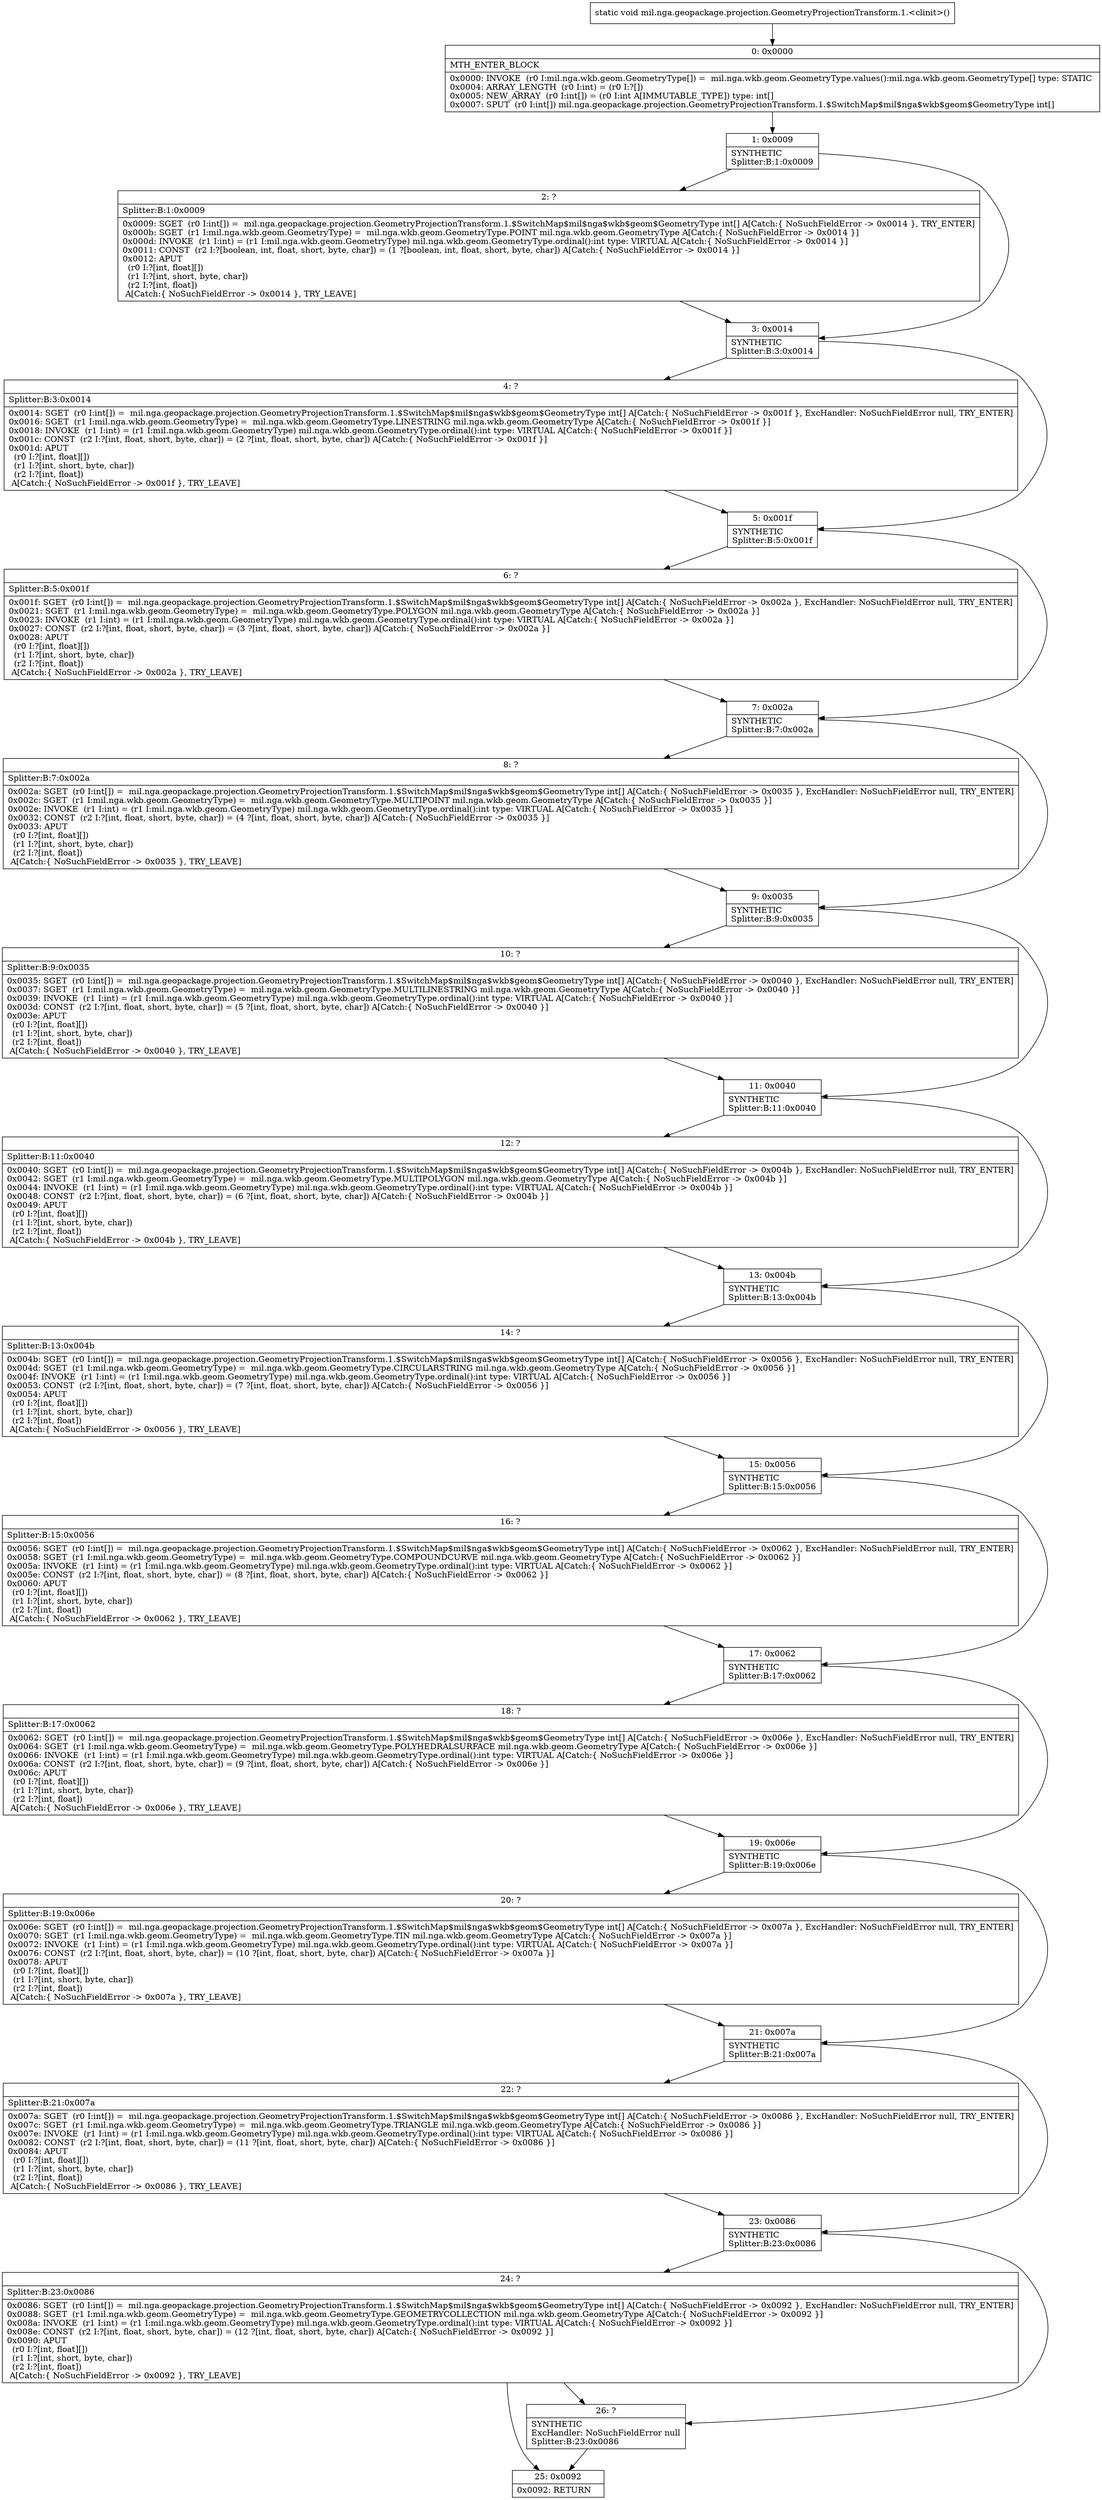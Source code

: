 digraph "CFG formil.nga.geopackage.projection.GeometryProjectionTransform.1.\<clinit\>()V" {
Node_0 [shape=record,label="{0\:\ 0x0000|MTH_ENTER_BLOCK\l|0x0000: INVOKE  (r0 I:mil.nga.wkb.geom.GeometryType[]) =  mil.nga.wkb.geom.GeometryType.values():mil.nga.wkb.geom.GeometryType[] type: STATIC \l0x0004: ARRAY_LENGTH  (r0 I:int) = (r0 I:?[]) \l0x0005: NEW_ARRAY  (r0 I:int[]) = (r0 I:int A[IMMUTABLE_TYPE]) type: int[] \l0x0007: SPUT  (r0 I:int[]) mil.nga.geopackage.projection.GeometryProjectionTransform.1.$SwitchMap$mil$nga$wkb$geom$GeometryType int[] \l}"];
Node_1 [shape=record,label="{1\:\ 0x0009|SYNTHETIC\lSplitter:B:1:0x0009\l}"];
Node_2 [shape=record,label="{2\:\ ?|Splitter:B:1:0x0009\l|0x0009: SGET  (r0 I:int[]) =  mil.nga.geopackage.projection.GeometryProjectionTransform.1.$SwitchMap$mil$nga$wkb$geom$GeometryType int[] A[Catch:\{ NoSuchFieldError \-\> 0x0014 \}, TRY_ENTER]\l0x000b: SGET  (r1 I:mil.nga.wkb.geom.GeometryType) =  mil.nga.wkb.geom.GeometryType.POINT mil.nga.wkb.geom.GeometryType A[Catch:\{ NoSuchFieldError \-\> 0x0014 \}]\l0x000d: INVOKE  (r1 I:int) = (r1 I:mil.nga.wkb.geom.GeometryType) mil.nga.wkb.geom.GeometryType.ordinal():int type: VIRTUAL A[Catch:\{ NoSuchFieldError \-\> 0x0014 \}]\l0x0011: CONST  (r2 I:?[boolean, int, float, short, byte, char]) = (1 ?[boolean, int, float, short, byte, char]) A[Catch:\{ NoSuchFieldError \-\> 0x0014 \}]\l0x0012: APUT  \l  (r0 I:?[int, float][])\l  (r1 I:?[int, short, byte, char])\l  (r2 I:?[int, float])\l A[Catch:\{ NoSuchFieldError \-\> 0x0014 \}, TRY_LEAVE]\l}"];
Node_3 [shape=record,label="{3\:\ 0x0014|SYNTHETIC\lSplitter:B:3:0x0014\l}"];
Node_4 [shape=record,label="{4\:\ ?|Splitter:B:3:0x0014\l|0x0014: SGET  (r0 I:int[]) =  mil.nga.geopackage.projection.GeometryProjectionTransform.1.$SwitchMap$mil$nga$wkb$geom$GeometryType int[] A[Catch:\{ NoSuchFieldError \-\> 0x001f \}, ExcHandler: NoSuchFieldError null, TRY_ENTER]\l0x0016: SGET  (r1 I:mil.nga.wkb.geom.GeometryType) =  mil.nga.wkb.geom.GeometryType.LINESTRING mil.nga.wkb.geom.GeometryType A[Catch:\{ NoSuchFieldError \-\> 0x001f \}]\l0x0018: INVOKE  (r1 I:int) = (r1 I:mil.nga.wkb.geom.GeometryType) mil.nga.wkb.geom.GeometryType.ordinal():int type: VIRTUAL A[Catch:\{ NoSuchFieldError \-\> 0x001f \}]\l0x001c: CONST  (r2 I:?[int, float, short, byte, char]) = (2 ?[int, float, short, byte, char]) A[Catch:\{ NoSuchFieldError \-\> 0x001f \}]\l0x001d: APUT  \l  (r0 I:?[int, float][])\l  (r1 I:?[int, short, byte, char])\l  (r2 I:?[int, float])\l A[Catch:\{ NoSuchFieldError \-\> 0x001f \}, TRY_LEAVE]\l}"];
Node_5 [shape=record,label="{5\:\ 0x001f|SYNTHETIC\lSplitter:B:5:0x001f\l}"];
Node_6 [shape=record,label="{6\:\ ?|Splitter:B:5:0x001f\l|0x001f: SGET  (r0 I:int[]) =  mil.nga.geopackage.projection.GeometryProjectionTransform.1.$SwitchMap$mil$nga$wkb$geom$GeometryType int[] A[Catch:\{ NoSuchFieldError \-\> 0x002a \}, ExcHandler: NoSuchFieldError null, TRY_ENTER]\l0x0021: SGET  (r1 I:mil.nga.wkb.geom.GeometryType) =  mil.nga.wkb.geom.GeometryType.POLYGON mil.nga.wkb.geom.GeometryType A[Catch:\{ NoSuchFieldError \-\> 0x002a \}]\l0x0023: INVOKE  (r1 I:int) = (r1 I:mil.nga.wkb.geom.GeometryType) mil.nga.wkb.geom.GeometryType.ordinal():int type: VIRTUAL A[Catch:\{ NoSuchFieldError \-\> 0x002a \}]\l0x0027: CONST  (r2 I:?[int, float, short, byte, char]) = (3 ?[int, float, short, byte, char]) A[Catch:\{ NoSuchFieldError \-\> 0x002a \}]\l0x0028: APUT  \l  (r0 I:?[int, float][])\l  (r1 I:?[int, short, byte, char])\l  (r2 I:?[int, float])\l A[Catch:\{ NoSuchFieldError \-\> 0x002a \}, TRY_LEAVE]\l}"];
Node_7 [shape=record,label="{7\:\ 0x002a|SYNTHETIC\lSplitter:B:7:0x002a\l}"];
Node_8 [shape=record,label="{8\:\ ?|Splitter:B:7:0x002a\l|0x002a: SGET  (r0 I:int[]) =  mil.nga.geopackage.projection.GeometryProjectionTransform.1.$SwitchMap$mil$nga$wkb$geom$GeometryType int[] A[Catch:\{ NoSuchFieldError \-\> 0x0035 \}, ExcHandler: NoSuchFieldError null, TRY_ENTER]\l0x002c: SGET  (r1 I:mil.nga.wkb.geom.GeometryType) =  mil.nga.wkb.geom.GeometryType.MULTIPOINT mil.nga.wkb.geom.GeometryType A[Catch:\{ NoSuchFieldError \-\> 0x0035 \}]\l0x002e: INVOKE  (r1 I:int) = (r1 I:mil.nga.wkb.geom.GeometryType) mil.nga.wkb.geom.GeometryType.ordinal():int type: VIRTUAL A[Catch:\{ NoSuchFieldError \-\> 0x0035 \}]\l0x0032: CONST  (r2 I:?[int, float, short, byte, char]) = (4 ?[int, float, short, byte, char]) A[Catch:\{ NoSuchFieldError \-\> 0x0035 \}]\l0x0033: APUT  \l  (r0 I:?[int, float][])\l  (r1 I:?[int, short, byte, char])\l  (r2 I:?[int, float])\l A[Catch:\{ NoSuchFieldError \-\> 0x0035 \}, TRY_LEAVE]\l}"];
Node_9 [shape=record,label="{9\:\ 0x0035|SYNTHETIC\lSplitter:B:9:0x0035\l}"];
Node_10 [shape=record,label="{10\:\ ?|Splitter:B:9:0x0035\l|0x0035: SGET  (r0 I:int[]) =  mil.nga.geopackage.projection.GeometryProjectionTransform.1.$SwitchMap$mil$nga$wkb$geom$GeometryType int[] A[Catch:\{ NoSuchFieldError \-\> 0x0040 \}, ExcHandler: NoSuchFieldError null, TRY_ENTER]\l0x0037: SGET  (r1 I:mil.nga.wkb.geom.GeometryType) =  mil.nga.wkb.geom.GeometryType.MULTILINESTRING mil.nga.wkb.geom.GeometryType A[Catch:\{ NoSuchFieldError \-\> 0x0040 \}]\l0x0039: INVOKE  (r1 I:int) = (r1 I:mil.nga.wkb.geom.GeometryType) mil.nga.wkb.geom.GeometryType.ordinal():int type: VIRTUAL A[Catch:\{ NoSuchFieldError \-\> 0x0040 \}]\l0x003d: CONST  (r2 I:?[int, float, short, byte, char]) = (5 ?[int, float, short, byte, char]) A[Catch:\{ NoSuchFieldError \-\> 0x0040 \}]\l0x003e: APUT  \l  (r0 I:?[int, float][])\l  (r1 I:?[int, short, byte, char])\l  (r2 I:?[int, float])\l A[Catch:\{ NoSuchFieldError \-\> 0x0040 \}, TRY_LEAVE]\l}"];
Node_11 [shape=record,label="{11\:\ 0x0040|SYNTHETIC\lSplitter:B:11:0x0040\l}"];
Node_12 [shape=record,label="{12\:\ ?|Splitter:B:11:0x0040\l|0x0040: SGET  (r0 I:int[]) =  mil.nga.geopackage.projection.GeometryProjectionTransform.1.$SwitchMap$mil$nga$wkb$geom$GeometryType int[] A[Catch:\{ NoSuchFieldError \-\> 0x004b \}, ExcHandler: NoSuchFieldError null, TRY_ENTER]\l0x0042: SGET  (r1 I:mil.nga.wkb.geom.GeometryType) =  mil.nga.wkb.geom.GeometryType.MULTIPOLYGON mil.nga.wkb.geom.GeometryType A[Catch:\{ NoSuchFieldError \-\> 0x004b \}]\l0x0044: INVOKE  (r1 I:int) = (r1 I:mil.nga.wkb.geom.GeometryType) mil.nga.wkb.geom.GeometryType.ordinal():int type: VIRTUAL A[Catch:\{ NoSuchFieldError \-\> 0x004b \}]\l0x0048: CONST  (r2 I:?[int, float, short, byte, char]) = (6 ?[int, float, short, byte, char]) A[Catch:\{ NoSuchFieldError \-\> 0x004b \}]\l0x0049: APUT  \l  (r0 I:?[int, float][])\l  (r1 I:?[int, short, byte, char])\l  (r2 I:?[int, float])\l A[Catch:\{ NoSuchFieldError \-\> 0x004b \}, TRY_LEAVE]\l}"];
Node_13 [shape=record,label="{13\:\ 0x004b|SYNTHETIC\lSplitter:B:13:0x004b\l}"];
Node_14 [shape=record,label="{14\:\ ?|Splitter:B:13:0x004b\l|0x004b: SGET  (r0 I:int[]) =  mil.nga.geopackage.projection.GeometryProjectionTransform.1.$SwitchMap$mil$nga$wkb$geom$GeometryType int[] A[Catch:\{ NoSuchFieldError \-\> 0x0056 \}, ExcHandler: NoSuchFieldError null, TRY_ENTER]\l0x004d: SGET  (r1 I:mil.nga.wkb.geom.GeometryType) =  mil.nga.wkb.geom.GeometryType.CIRCULARSTRING mil.nga.wkb.geom.GeometryType A[Catch:\{ NoSuchFieldError \-\> 0x0056 \}]\l0x004f: INVOKE  (r1 I:int) = (r1 I:mil.nga.wkb.geom.GeometryType) mil.nga.wkb.geom.GeometryType.ordinal():int type: VIRTUAL A[Catch:\{ NoSuchFieldError \-\> 0x0056 \}]\l0x0053: CONST  (r2 I:?[int, float, short, byte, char]) = (7 ?[int, float, short, byte, char]) A[Catch:\{ NoSuchFieldError \-\> 0x0056 \}]\l0x0054: APUT  \l  (r0 I:?[int, float][])\l  (r1 I:?[int, short, byte, char])\l  (r2 I:?[int, float])\l A[Catch:\{ NoSuchFieldError \-\> 0x0056 \}, TRY_LEAVE]\l}"];
Node_15 [shape=record,label="{15\:\ 0x0056|SYNTHETIC\lSplitter:B:15:0x0056\l}"];
Node_16 [shape=record,label="{16\:\ ?|Splitter:B:15:0x0056\l|0x0056: SGET  (r0 I:int[]) =  mil.nga.geopackage.projection.GeometryProjectionTransform.1.$SwitchMap$mil$nga$wkb$geom$GeometryType int[] A[Catch:\{ NoSuchFieldError \-\> 0x0062 \}, ExcHandler: NoSuchFieldError null, TRY_ENTER]\l0x0058: SGET  (r1 I:mil.nga.wkb.geom.GeometryType) =  mil.nga.wkb.geom.GeometryType.COMPOUNDCURVE mil.nga.wkb.geom.GeometryType A[Catch:\{ NoSuchFieldError \-\> 0x0062 \}]\l0x005a: INVOKE  (r1 I:int) = (r1 I:mil.nga.wkb.geom.GeometryType) mil.nga.wkb.geom.GeometryType.ordinal():int type: VIRTUAL A[Catch:\{ NoSuchFieldError \-\> 0x0062 \}]\l0x005e: CONST  (r2 I:?[int, float, short, byte, char]) = (8 ?[int, float, short, byte, char]) A[Catch:\{ NoSuchFieldError \-\> 0x0062 \}]\l0x0060: APUT  \l  (r0 I:?[int, float][])\l  (r1 I:?[int, short, byte, char])\l  (r2 I:?[int, float])\l A[Catch:\{ NoSuchFieldError \-\> 0x0062 \}, TRY_LEAVE]\l}"];
Node_17 [shape=record,label="{17\:\ 0x0062|SYNTHETIC\lSplitter:B:17:0x0062\l}"];
Node_18 [shape=record,label="{18\:\ ?|Splitter:B:17:0x0062\l|0x0062: SGET  (r0 I:int[]) =  mil.nga.geopackage.projection.GeometryProjectionTransform.1.$SwitchMap$mil$nga$wkb$geom$GeometryType int[] A[Catch:\{ NoSuchFieldError \-\> 0x006e \}, ExcHandler: NoSuchFieldError null, TRY_ENTER]\l0x0064: SGET  (r1 I:mil.nga.wkb.geom.GeometryType) =  mil.nga.wkb.geom.GeometryType.POLYHEDRALSURFACE mil.nga.wkb.geom.GeometryType A[Catch:\{ NoSuchFieldError \-\> 0x006e \}]\l0x0066: INVOKE  (r1 I:int) = (r1 I:mil.nga.wkb.geom.GeometryType) mil.nga.wkb.geom.GeometryType.ordinal():int type: VIRTUAL A[Catch:\{ NoSuchFieldError \-\> 0x006e \}]\l0x006a: CONST  (r2 I:?[int, float, short, byte, char]) = (9 ?[int, float, short, byte, char]) A[Catch:\{ NoSuchFieldError \-\> 0x006e \}]\l0x006c: APUT  \l  (r0 I:?[int, float][])\l  (r1 I:?[int, short, byte, char])\l  (r2 I:?[int, float])\l A[Catch:\{ NoSuchFieldError \-\> 0x006e \}, TRY_LEAVE]\l}"];
Node_19 [shape=record,label="{19\:\ 0x006e|SYNTHETIC\lSplitter:B:19:0x006e\l}"];
Node_20 [shape=record,label="{20\:\ ?|Splitter:B:19:0x006e\l|0x006e: SGET  (r0 I:int[]) =  mil.nga.geopackage.projection.GeometryProjectionTransform.1.$SwitchMap$mil$nga$wkb$geom$GeometryType int[] A[Catch:\{ NoSuchFieldError \-\> 0x007a \}, ExcHandler: NoSuchFieldError null, TRY_ENTER]\l0x0070: SGET  (r1 I:mil.nga.wkb.geom.GeometryType) =  mil.nga.wkb.geom.GeometryType.TIN mil.nga.wkb.geom.GeometryType A[Catch:\{ NoSuchFieldError \-\> 0x007a \}]\l0x0072: INVOKE  (r1 I:int) = (r1 I:mil.nga.wkb.geom.GeometryType) mil.nga.wkb.geom.GeometryType.ordinal():int type: VIRTUAL A[Catch:\{ NoSuchFieldError \-\> 0x007a \}]\l0x0076: CONST  (r2 I:?[int, float, short, byte, char]) = (10 ?[int, float, short, byte, char]) A[Catch:\{ NoSuchFieldError \-\> 0x007a \}]\l0x0078: APUT  \l  (r0 I:?[int, float][])\l  (r1 I:?[int, short, byte, char])\l  (r2 I:?[int, float])\l A[Catch:\{ NoSuchFieldError \-\> 0x007a \}, TRY_LEAVE]\l}"];
Node_21 [shape=record,label="{21\:\ 0x007a|SYNTHETIC\lSplitter:B:21:0x007a\l}"];
Node_22 [shape=record,label="{22\:\ ?|Splitter:B:21:0x007a\l|0x007a: SGET  (r0 I:int[]) =  mil.nga.geopackage.projection.GeometryProjectionTransform.1.$SwitchMap$mil$nga$wkb$geom$GeometryType int[] A[Catch:\{ NoSuchFieldError \-\> 0x0086 \}, ExcHandler: NoSuchFieldError null, TRY_ENTER]\l0x007c: SGET  (r1 I:mil.nga.wkb.geom.GeometryType) =  mil.nga.wkb.geom.GeometryType.TRIANGLE mil.nga.wkb.geom.GeometryType A[Catch:\{ NoSuchFieldError \-\> 0x0086 \}]\l0x007e: INVOKE  (r1 I:int) = (r1 I:mil.nga.wkb.geom.GeometryType) mil.nga.wkb.geom.GeometryType.ordinal():int type: VIRTUAL A[Catch:\{ NoSuchFieldError \-\> 0x0086 \}]\l0x0082: CONST  (r2 I:?[int, float, short, byte, char]) = (11 ?[int, float, short, byte, char]) A[Catch:\{ NoSuchFieldError \-\> 0x0086 \}]\l0x0084: APUT  \l  (r0 I:?[int, float][])\l  (r1 I:?[int, short, byte, char])\l  (r2 I:?[int, float])\l A[Catch:\{ NoSuchFieldError \-\> 0x0086 \}, TRY_LEAVE]\l}"];
Node_23 [shape=record,label="{23\:\ 0x0086|SYNTHETIC\lSplitter:B:23:0x0086\l}"];
Node_24 [shape=record,label="{24\:\ ?|Splitter:B:23:0x0086\l|0x0086: SGET  (r0 I:int[]) =  mil.nga.geopackage.projection.GeometryProjectionTransform.1.$SwitchMap$mil$nga$wkb$geom$GeometryType int[] A[Catch:\{ NoSuchFieldError \-\> 0x0092 \}, ExcHandler: NoSuchFieldError null, TRY_ENTER]\l0x0088: SGET  (r1 I:mil.nga.wkb.geom.GeometryType) =  mil.nga.wkb.geom.GeometryType.GEOMETRYCOLLECTION mil.nga.wkb.geom.GeometryType A[Catch:\{ NoSuchFieldError \-\> 0x0092 \}]\l0x008a: INVOKE  (r1 I:int) = (r1 I:mil.nga.wkb.geom.GeometryType) mil.nga.wkb.geom.GeometryType.ordinal():int type: VIRTUAL A[Catch:\{ NoSuchFieldError \-\> 0x0092 \}]\l0x008e: CONST  (r2 I:?[int, float, short, byte, char]) = (12 ?[int, float, short, byte, char]) A[Catch:\{ NoSuchFieldError \-\> 0x0092 \}]\l0x0090: APUT  \l  (r0 I:?[int, float][])\l  (r1 I:?[int, short, byte, char])\l  (r2 I:?[int, float])\l A[Catch:\{ NoSuchFieldError \-\> 0x0092 \}, TRY_LEAVE]\l}"];
Node_25 [shape=record,label="{25\:\ 0x0092|0x0092: RETURN   \l}"];
Node_26 [shape=record,label="{26\:\ ?|SYNTHETIC\lExcHandler: NoSuchFieldError null\lSplitter:B:23:0x0086\l}"];
MethodNode[shape=record,label="{static void mil.nga.geopackage.projection.GeometryProjectionTransform.1.\<clinit\>() }"];
MethodNode -> Node_0;
Node_0 -> Node_1;
Node_1 -> Node_2;
Node_1 -> Node_3;
Node_2 -> Node_3;
Node_3 -> Node_4;
Node_3 -> Node_5;
Node_4 -> Node_5;
Node_5 -> Node_6;
Node_5 -> Node_7;
Node_6 -> Node_7;
Node_7 -> Node_8;
Node_7 -> Node_9;
Node_8 -> Node_9;
Node_9 -> Node_10;
Node_9 -> Node_11;
Node_10 -> Node_11;
Node_11 -> Node_12;
Node_11 -> Node_13;
Node_12 -> Node_13;
Node_13 -> Node_14;
Node_13 -> Node_15;
Node_14 -> Node_15;
Node_15 -> Node_16;
Node_15 -> Node_17;
Node_16 -> Node_17;
Node_17 -> Node_18;
Node_17 -> Node_19;
Node_18 -> Node_19;
Node_19 -> Node_20;
Node_19 -> Node_21;
Node_20 -> Node_21;
Node_21 -> Node_22;
Node_21 -> Node_23;
Node_22 -> Node_23;
Node_23 -> Node_24;
Node_23 -> Node_26;
Node_24 -> Node_25;
Node_24 -> Node_26;
Node_26 -> Node_25;
}

